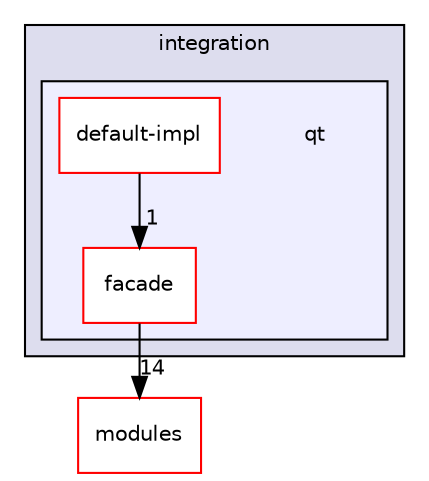digraph "qt" {
  compound=true
  node [ fontsize="10", fontname="Helvetica"];
  edge [ labelfontsize="10", labelfontname="Helvetica"];
  subgraph clusterdir_31b277648a83fb9e4f2036de3792f5c5 {
    graph [ bgcolor="#ddddee", pencolor="black", label="integration" fontname="Helvetica", fontsize="10", URL="dir_31b277648a83fb9e4f2036de3792f5c5.html"]
  subgraph clusterdir_47bd454d18051baacf39ebfefc0d6739 {
    graph [ bgcolor="#eeeeff", pencolor="black", label="" URL="dir_47bd454d18051baacf39ebfefc0d6739.html"];
    dir_47bd454d18051baacf39ebfefc0d6739 [shape=plaintext label="qt"];
    dir_8da35988c8d3315bf0dbaa402528798f [shape=box label="default-impl" color="red" fillcolor="white" style="filled" URL="dir_8da35988c8d3315bf0dbaa402528798f.html"];
    dir_4f112fa7bd4f789094ed8cb8465bf258 [shape=box label="facade" color="red" fillcolor="white" style="filled" URL="dir_4f112fa7bd4f789094ed8cb8465bf258.html"];
  }
  }
  dir_e05d7e2b1ecd646af5bb94391405f3b5 [shape=box label="modules" fillcolor="white" style="filled" color="red" URL="dir_e05d7e2b1ecd646af5bb94391405f3b5.html"];
  dir_4f112fa7bd4f789094ed8cb8465bf258->dir_e05d7e2b1ecd646af5bb94391405f3b5 [headlabel="14", labeldistance=1.5 headhref="dir_000112_000008.html"];
  dir_8da35988c8d3315bf0dbaa402528798f->dir_4f112fa7bd4f789094ed8cb8465bf258 [headlabel="1", labeldistance=1.5 headhref="dir_000120_000112.html"];
}
